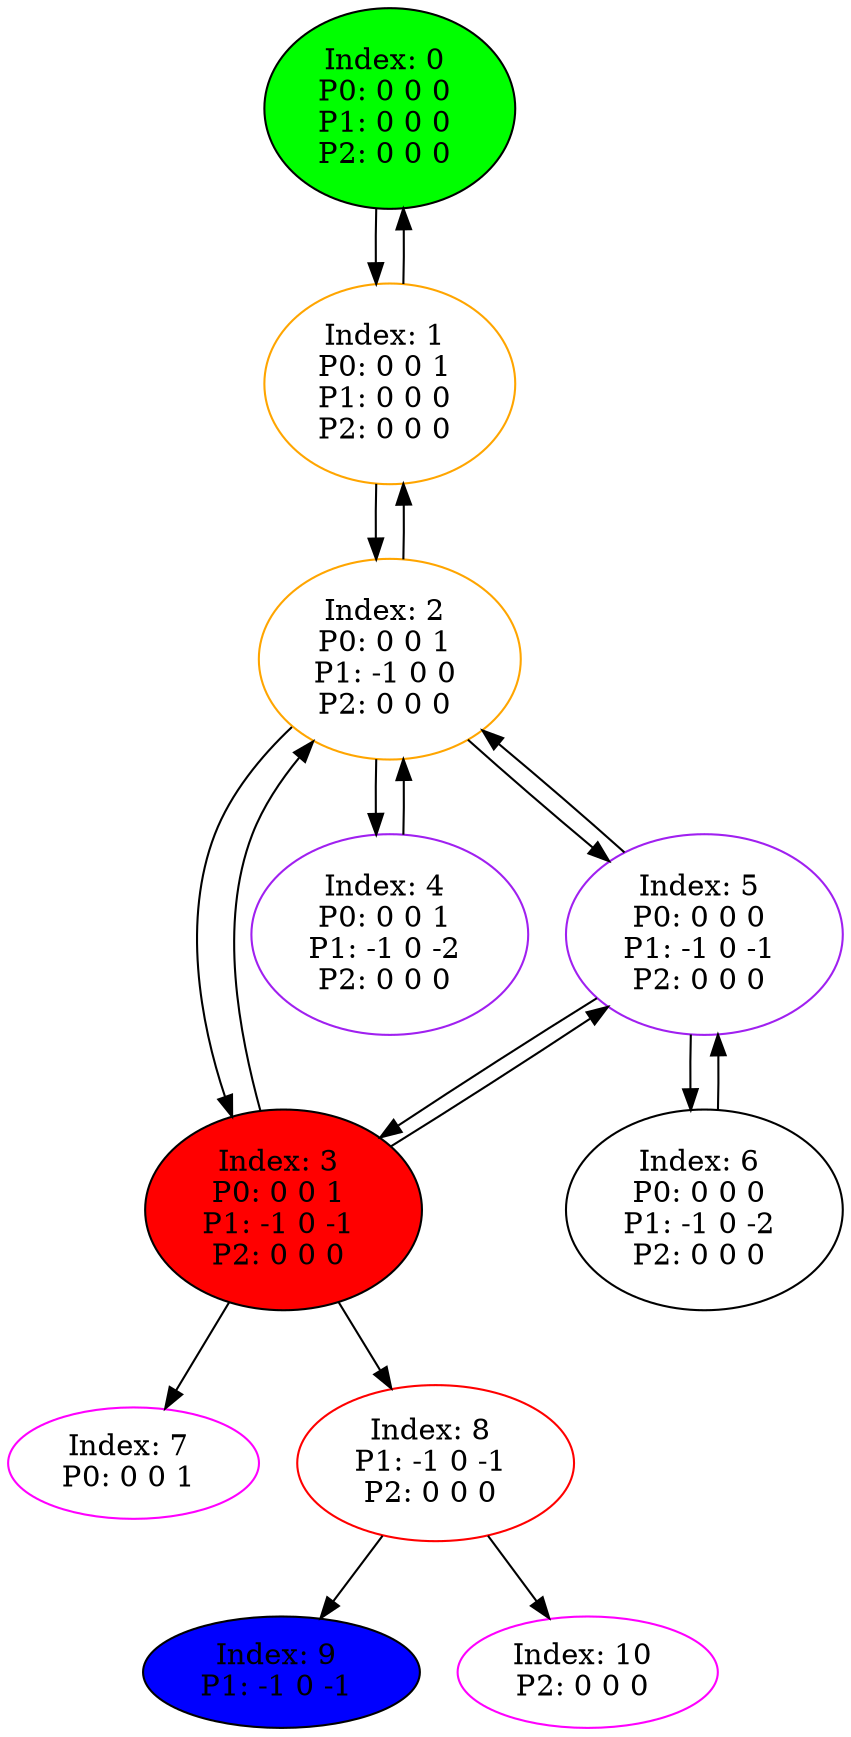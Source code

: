 digraph G {
color = "black"
0[label = "Index: 0 
P0: 0 0 0 
P1: 0 0 0 
P2: 0 0 0 
", style="filled", fillcolor = "green"]
1[label = "Index: 1 
P0: 0 0 1 
P1: 0 0 0 
P2: 0 0 0 
", color = "orange"]
2[label = "Index: 2 
P0: 0 0 1 
P1: -1 0 0 
P2: 0 0 0 
", color = "orange"]
3[label = "Index: 3 
P0: 0 0 1 
P1: -1 0 -1 
P2: 0 0 0 
", style="filled", fillcolor = "red"]
4[label = "Index: 4 
P0: 0 0 1 
P1: -1 0 -2 
P2: 0 0 0 
", color = "purple"]
5[label = "Index: 5 
P0: 0 0 0 
P1: -1 0 -1 
P2: 0 0 0 
", color = "purple"]
6[label = "Index: 6 
P0: 0 0 0 
P1: -1 0 -2 
P2: 0 0 0 
"]
7[label = "Index: 7 
P0: 0 0 1 
", color = "fuchsia"]
8[label = "Index: 8 
P1: -1 0 -1 
P2: 0 0 0 
", color = "red"]
9[label = "Index: 9 
P1: -1 0 -1 
", style="filled", fillcolor = "blue"]
10[label = "Index: 10 
P2: 0 0 0 
", color = "fuchsia"]
0 -> 1

1 -> 0
1 -> 2

2 -> 1
2 -> 3
2 -> 4
2 -> 5

3 -> 2
3 -> 5
3 -> 8
3 -> 7

4 -> 2

5 -> 2
5 -> 3
5 -> 6

6 -> 5

8 -> 10
8 -> 9

}
